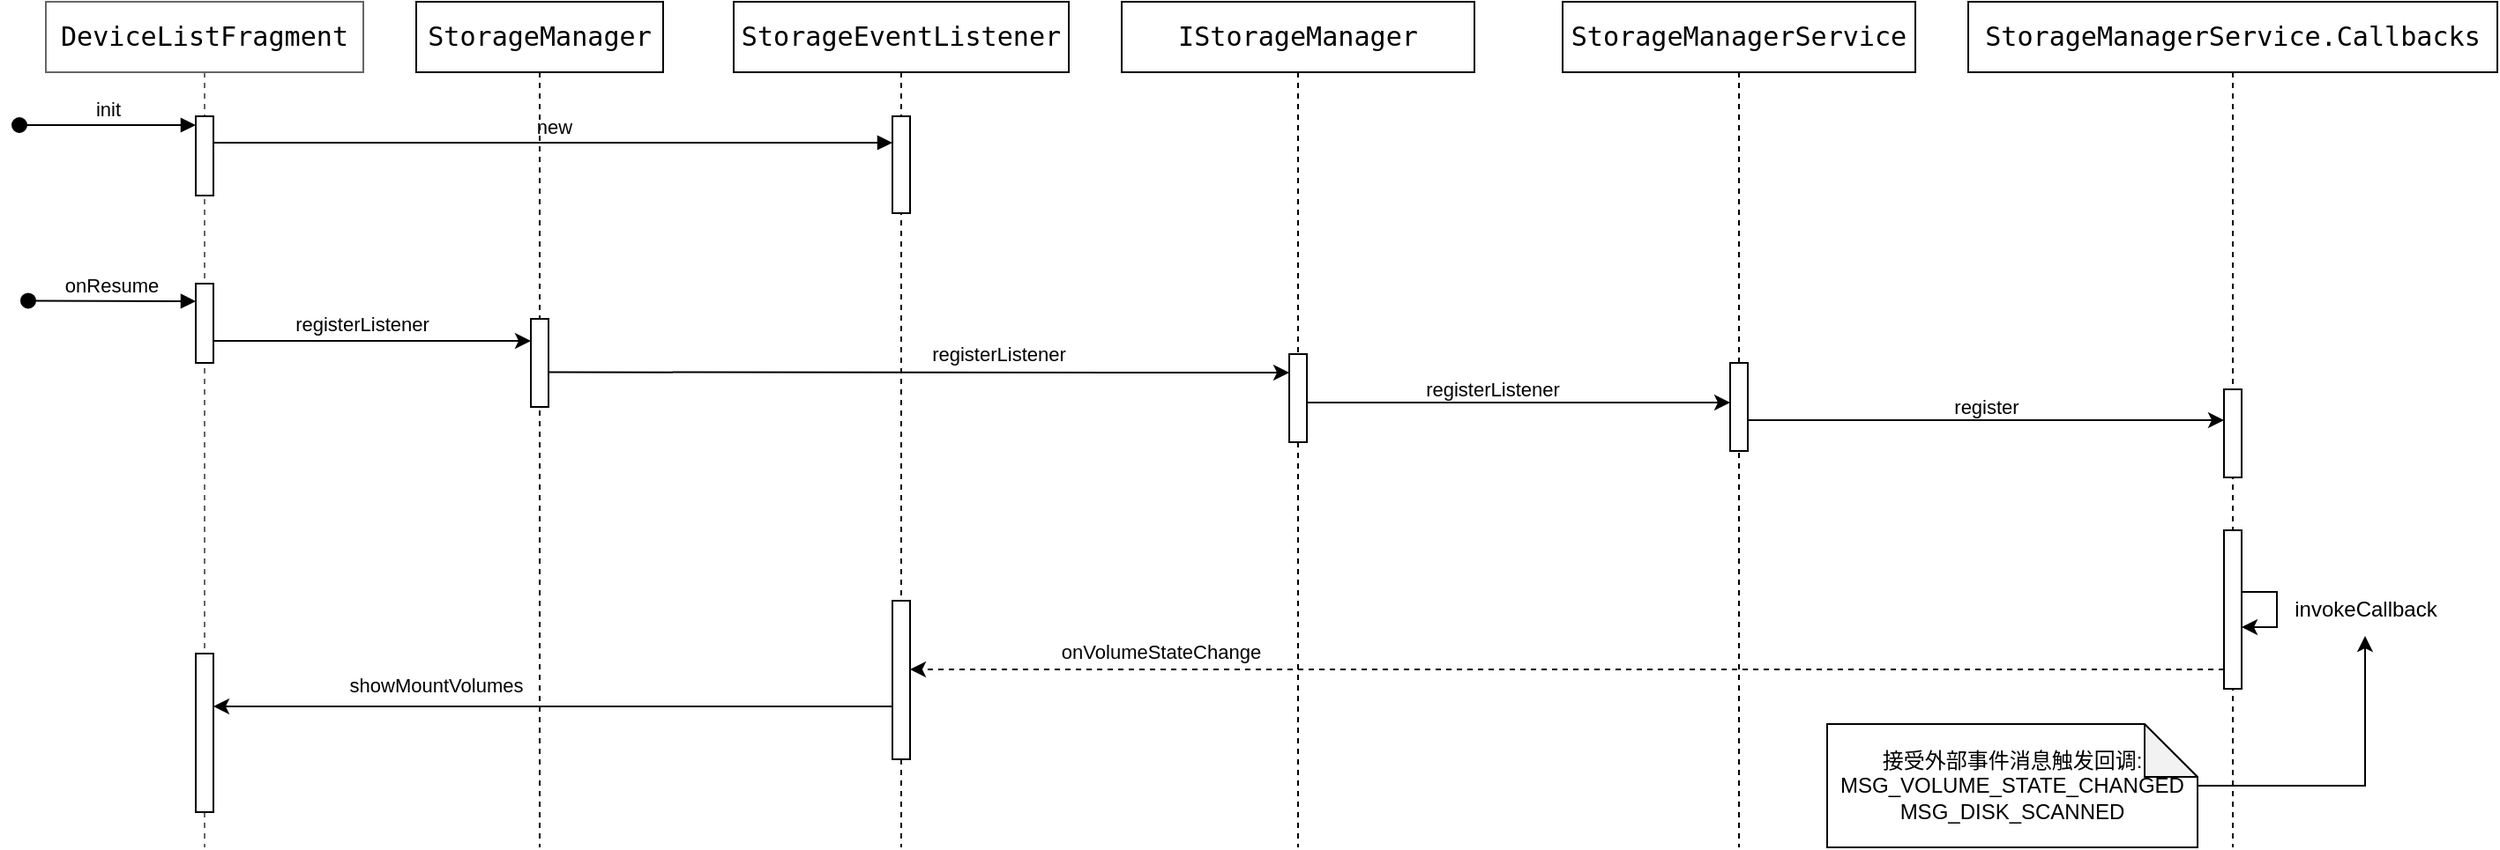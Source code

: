<mxfile version="21.5.2" type="github">
  <diagram name="Page-1" id="2YBvvXClWsGukQMizWep">
    <mxGraphModel dx="2537" dy="944" grid="1" gridSize="10" guides="1" tooltips="1" connect="1" arrows="1" fold="1" page="1" pageScale="1" pageWidth="850" pageHeight="1100" math="0" shadow="0">
      <root>
        <mxCell id="0" />
        <mxCell id="1" parent="0" />
        <mxCell id="aM9ryv3xv72pqoxQDRHE-1" value="&lt;div style=&quot;font-family: &amp;quot;Source Code Pro&amp;quot;, monospace; font-size: 11.3pt;&quot;&gt;&lt;font style=&quot;&quot; color=&quot;#000000&quot;&gt;DeviceListFragment&lt;/font&gt;&lt;/div&gt;" style="shape=umlLifeline;perimeter=lifelinePerimeter;whiteSpace=wrap;html=1;container=0;dropTarget=0;collapsible=0;recursiveResize=0;outlineConnect=0;portConstraint=eastwest;newEdgeStyle={&quot;edgeStyle&quot;:&quot;elbowEdgeStyle&quot;,&quot;elbow&quot;:&quot;vertical&quot;,&quot;curved&quot;:0,&quot;rounded&quot;:0};fillColor=default;fontColor=#333333;strokeColor=#666666;" parent="1" vertex="1">
          <mxGeometry y="40" width="180" height="480" as="geometry" />
        </mxCell>
        <mxCell id="aM9ryv3xv72pqoxQDRHE-2" value="" style="html=1;points=[];perimeter=orthogonalPerimeter;outlineConnect=0;targetShapes=umlLifeline;portConstraint=eastwest;newEdgeStyle={&quot;edgeStyle&quot;:&quot;elbowEdgeStyle&quot;,&quot;elbow&quot;:&quot;vertical&quot;,&quot;curved&quot;:0,&quot;rounded&quot;:0};" parent="aM9ryv3xv72pqoxQDRHE-1" vertex="1">
          <mxGeometry x="85" y="65" width="10" height="45" as="geometry" />
        </mxCell>
        <mxCell id="aM9ryv3xv72pqoxQDRHE-3" value="init" style="html=1;verticalAlign=bottom;startArrow=oval;endArrow=block;startSize=8;edgeStyle=elbowEdgeStyle;elbow=vertical;curved=0;rounded=0;" parent="aM9ryv3xv72pqoxQDRHE-1" target="aM9ryv3xv72pqoxQDRHE-2" edge="1">
          <mxGeometry relative="1" as="geometry">
            <mxPoint x="-15" y="70" as="sourcePoint" />
          </mxGeometry>
        </mxCell>
        <mxCell id="R8YRZGteAIU25TCS1daA-9" value="" style="html=1;points=[];perimeter=orthogonalPerimeter;outlineConnect=0;targetShapes=umlLifeline;portConstraint=eastwest;newEdgeStyle={&quot;edgeStyle&quot;:&quot;elbowEdgeStyle&quot;,&quot;elbow&quot;:&quot;vertical&quot;,&quot;curved&quot;:0,&quot;rounded&quot;:0};" parent="aM9ryv3xv72pqoxQDRHE-1" vertex="1">
          <mxGeometry x="85" y="160" width="10" height="45" as="geometry" />
        </mxCell>
        <mxCell id="R8YRZGteAIU25TCS1daA-45" value="" style="html=1;points=[];perimeter=orthogonalPerimeter;outlineConnect=0;targetShapes=umlLifeline;portConstraint=eastwest;newEdgeStyle={&quot;edgeStyle&quot;:&quot;elbowEdgeStyle&quot;,&quot;elbow&quot;:&quot;vertical&quot;,&quot;curved&quot;:0,&quot;rounded&quot;:0};" parent="aM9ryv3xv72pqoxQDRHE-1" vertex="1">
          <mxGeometry x="85" y="370" width="10" height="90" as="geometry" />
        </mxCell>
        <mxCell id="aM9ryv3xv72pqoxQDRHE-5" value="&lt;div style=&quot;font-family: &amp;quot;Source Code Pro&amp;quot;, monospace; font-size: 11.3pt;&quot;&gt;StorageEventListener&lt;br&gt;&lt;/div&gt;" style="shape=umlLifeline;perimeter=lifelinePerimeter;whiteSpace=wrap;html=1;container=0;dropTarget=0;collapsible=0;recursiveResize=0;outlineConnect=0;portConstraint=eastwest;newEdgeStyle={&quot;edgeStyle&quot;:&quot;elbowEdgeStyle&quot;,&quot;elbow&quot;:&quot;vertical&quot;,&quot;curved&quot;:0,&quot;rounded&quot;:0};" parent="1" vertex="1">
          <mxGeometry x="390" y="40" width="190" height="480" as="geometry" />
        </mxCell>
        <mxCell id="aM9ryv3xv72pqoxQDRHE-6" value="" style="html=1;points=[];perimeter=orthogonalPerimeter;outlineConnect=0;targetShapes=umlLifeline;portConstraint=eastwest;newEdgeStyle={&quot;edgeStyle&quot;:&quot;elbowEdgeStyle&quot;,&quot;elbow&quot;:&quot;vertical&quot;,&quot;curved&quot;:0,&quot;rounded&quot;:0};" parent="aM9ryv3xv72pqoxQDRHE-5" vertex="1">
          <mxGeometry x="90" y="65" width="10" height="55" as="geometry" />
        </mxCell>
        <mxCell id="aM9ryv3xv72pqoxQDRHE-7" value="new" style="html=1;verticalAlign=bottom;endArrow=block;edgeStyle=elbowEdgeStyle;elbow=vertical;curved=0;rounded=0;" parent="1" source="aM9ryv3xv72pqoxQDRHE-2" target="aM9ryv3xv72pqoxQDRHE-6" edge="1">
          <mxGeometry relative="1" as="geometry">
            <mxPoint x="195" y="130" as="sourcePoint" />
            <Array as="points">
              <mxPoint x="180" y="120" />
            </Array>
          </mxGeometry>
        </mxCell>
        <mxCell id="R8YRZGteAIU25TCS1daA-3" value="&lt;div style=&quot;font-family: &amp;quot;Source Code Pro&amp;quot;, monospace; font-size: 11.3pt;&quot;&gt;&lt;div style=&quot;font-size: 11.3pt;&quot;&gt;IStorageManager&lt;/div&gt;&lt;/div&gt;" style="shape=umlLifeline;perimeter=lifelinePerimeter;whiteSpace=wrap;html=1;container=0;dropTarget=0;collapsible=0;recursiveResize=0;outlineConnect=0;portConstraint=eastwest;newEdgeStyle={&quot;edgeStyle&quot;:&quot;elbowEdgeStyle&quot;,&quot;elbow&quot;:&quot;vertical&quot;,&quot;curved&quot;:0,&quot;rounded&quot;:0};" parent="1" vertex="1">
          <mxGeometry x="610" y="40" width="200" height="480" as="geometry" />
        </mxCell>
        <mxCell id="R8YRZGteAIU25TCS1daA-22" style="edgeStyle=elbowEdgeStyle;rounded=0;orthogonalLoop=1;jettySize=auto;html=1;elbow=vertical;curved=0;" parent="R8YRZGteAIU25TCS1daA-3" source="R8YRZGteAIU25TCS1daA-4" target="R8YRZGteAIU25TCS1daA-3" edge="1">
          <mxGeometry relative="1" as="geometry" />
        </mxCell>
        <mxCell id="R8YRZGteAIU25TCS1daA-4" value="" style="html=1;points=[];perimeter=orthogonalPerimeter;outlineConnect=0;targetShapes=umlLifeline;portConstraint=eastwest;newEdgeStyle={&quot;edgeStyle&quot;:&quot;elbowEdgeStyle&quot;,&quot;elbow&quot;:&quot;vertical&quot;,&quot;curved&quot;:0,&quot;rounded&quot;:0};" parent="R8YRZGteAIU25TCS1daA-3" vertex="1">
          <mxGeometry x="95" y="200" width="10" height="50" as="geometry" />
        </mxCell>
        <mxCell id="R8YRZGteAIU25TCS1daA-5" value="&lt;div style=&quot;font-family: &amp;quot;Source Code Pro&amp;quot;, monospace; font-size: 11.3pt;&quot;&gt;&lt;font style=&quot;&quot; color=&quot;#000000&quot;&gt;StorageManager&lt;/font&gt;&lt;/div&gt;" style="shape=umlLifeline;perimeter=lifelinePerimeter;whiteSpace=wrap;html=1;container=0;dropTarget=0;collapsible=0;recursiveResize=0;outlineConnect=0;portConstraint=eastwest;newEdgeStyle={&quot;edgeStyle&quot;:&quot;elbowEdgeStyle&quot;,&quot;elbow&quot;:&quot;vertical&quot;,&quot;curved&quot;:0,&quot;rounded&quot;:0};" parent="1" vertex="1">
          <mxGeometry x="210" y="40" width="140" height="480" as="geometry" />
        </mxCell>
        <mxCell id="R8YRZGteAIU25TCS1daA-6" value="" style="html=1;points=[];perimeter=orthogonalPerimeter;outlineConnect=0;targetShapes=umlLifeline;portConstraint=eastwest;newEdgeStyle={&quot;edgeStyle&quot;:&quot;elbowEdgeStyle&quot;,&quot;elbow&quot;:&quot;vertical&quot;,&quot;curved&quot;:0,&quot;rounded&quot;:0};" parent="R8YRZGteAIU25TCS1daA-5" vertex="1">
          <mxGeometry x="65" y="180" width="10" height="50" as="geometry" />
        </mxCell>
        <mxCell id="R8YRZGteAIU25TCS1daA-8" value="onResume" style="html=1;verticalAlign=bottom;startArrow=oval;endArrow=block;startSize=8;edgeStyle=elbowEdgeStyle;elbow=vertical;curved=0;rounded=0;" parent="1" target="R8YRZGteAIU25TCS1daA-9" edge="1">
          <mxGeometry relative="1" as="geometry">
            <mxPoint x="-10" y="209.73" as="sourcePoint" />
            <mxPoint x="88.0" y="209.833" as="targetPoint" />
            <Array as="points">
              <mxPoint x="-20" y="210" />
            </Array>
          </mxGeometry>
        </mxCell>
        <mxCell id="R8YRZGteAIU25TCS1daA-10" value="" style="edgeStyle=elbowEdgeStyle;rounded=0;orthogonalLoop=1;jettySize=auto;html=1;elbow=vertical;curved=0;" parent="1" source="R8YRZGteAIU25TCS1daA-9" target="R8YRZGteAIU25TCS1daA-6" edge="1">
          <mxGeometry relative="1" as="geometry" />
        </mxCell>
        <mxCell id="R8YRZGteAIU25TCS1daA-17" value="registerListener" style="edgeLabel;html=1;align=center;verticalAlign=middle;resizable=0;points=[];" parent="R8YRZGteAIU25TCS1daA-10" vertex="1" connectable="0">
          <mxGeometry x="-0.181" y="-1" relative="1" as="geometry">
            <mxPoint x="10" y="-11" as="offset" />
          </mxGeometry>
        </mxCell>
        <mxCell id="R8YRZGteAIU25TCS1daA-18" value="" style="edgeStyle=elbowEdgeStyle;rounded=0;orthogonalLoop=1;jettySize=auto;html=1;elbow=vertical;curved=0;" parent="1" edge="1">
          <mxGeometry relative="1" as="geometry">
            <mxPoint x="285" y="250.276" as="sourcePoint" />
            <mxPoint x="705" y="250.276" as="targetPoint" />
          </mxGeometry>
        </mxCell>
        <mxCell id="R8YRZGteAIU25TCS1daA-19" value="registerListener" style="edgeLabel;html=1;align=center;verticalAlign=middle;resizable=0;points=[];" parent="1" vertex="1" connectable="0">
          <mxGeometry x="540.003" y="239.997" as="geometry" />
        </mxCell>
        <mxCell id="R8YRZGteAIU25TCS1daA-20" value="&lt;div style=&quot;font-family: &amp;quot;Source Code Pro&amp;quot;, monospace; font-size: 11.3pt;&quot;&gt;&lt;div style=&quot;font-size: 11.3pt;&quot;&gt;StorageManagerService&lt;/div&gt;&lt;/div&gt;" style="shape=umlLifeline;perimeter=lifelinePerimeter;whiteSpace=wrap;html=1;container=0;dropTarget=0;collapsible=0;recursiveResize=0;outlineConnect=0;portConstraint=eastwest;newEdgeStyle={&quot;edgeStyle&quot;:&quot;elbowEdgeStyle&quot;,&quot;elbow&quot;:&quot;vertical&quot;,&quot;curved&quot;:0,&quot;rounded&quot;:0};" parent="1" vertex="1">
          <mxGeometry x="860" y="40" width="200" height="480" as="geometry" />
        </mxCell>
        <mxCell id="R8YRZGteAIU25TCS1daA-23" value="" style="html=1;points=[];perimeter=orthogonalPerimeter;outlineConnect=0;targetShapes=umlLifeline;portConstraint=eastwest;newEdgeStyle={&quot;edgeStyle&quot;:&quot;elbowEdgeStyle&quot;,&quot;elbow&quot;:&quot;vertical&quot;,&quot;curved&quot;:0,&quot;rounded&quot;:0};" parent="R8YRZGteAIU25TCS1daA-20" vertex="1">
          <mxGeometry x="95" y="205" width="10" height="50" as="geometry" />
        </mxCell>
        <mxCell id="R8YRZGteAIU25TCS1daA-24" value="" style="edgeStyle=elbowEdgeStyle;rounded=0;orthogonalLoop=1;jettySize=auto;html=1;elbow=vertical;curved=0;" parent="1" source="R8YRZGteAIU25TCS1daA-4" target="R8YRZGteAIU25TCS1daA-23" edge="1">
          <mxGeometry relative="1" as="geometry" />
        </mxCell>
        <mxCell id="R8YRZGteAIU25TCS1daA-27" value="registerListener" style="edgeLabel;html=1;align=center;verticalAlign=middle;resizable=0;points=[];" parent="1" vertex="1" connectable="0">
          <mxGeometry x="820.003" y="259.997" as="geometry" />
        </mxCell>
        <mxCell id="R8YRZGteAIU25TCS1daA-28" value="&lt;div style=&quot;font-family: &amp;quot;Source Code Pro&amp;quot;, monospace; font-size: 11.3pt;&quot;&gt;&lt;div style=&quot;font-size: 11.3pt;&quot;&gt;StorageManagerService.Callbacks&lt;/div&gt;&lt;/div&gt;" style="shape=umlLifeline;perimeter=lifelinePerimeter;whiteSpace=wrap;html=1;container=0;dropTarget=0;collapsible=0;recursiveResize=0;outlineConnect=0;portConstraint=eastwest;newEdgeStyle={&quot;edgeStyle&quot;:&quot;elbowEdgeStyle&quot;,&quot;elbow&quot;:&quot;vertical&quot;,&quot;curved&quot;:0,&quot;rounded&quot;:0};" parent="1" vertex="1">
          <mxGeometry x="1090" y="40" width="300" height="480" as="geometry" />
        </mxCell>
        <mxCell id="R8YRZGteAIU25TCS1daA-30" value="" style="html=1;points=[];perimeter=orthogonalPerimeter;outlineConnect=0;targetShapes=umlLifeline;portConstraint=eastwest;newEdgeStyle={&quot;edgeStyle&quot;:&quot;elbowEdgeStyle&quot;,&quot;elbow&quot;:&quot;vertical&quot;,&quot;curved&quot;:0,&quot;rounded&quot;:0};" parent="R8YRZGteAIU25TCS1daA-28" vertex="1">
          <mxGeometry x="145" y="220" width="10" height="50" as="geometry" />
        </mxCell>
        <mxCell id="R8YRZGteAIU25TCS1daA-33" value="" style="html=1;points=[];perimeter=orthogonalPerimeter;outlineConnect=0;targetShapes=umlLifeline;portConstraint=eastwest;newEdgeStyle={&quot;edgeStyle&quot;:&quot;elbowEdgeStyle&quot;,&quot;elbow&quot;:&quot;vertical&quot;,&quot;curved&quot;:0,&quot;rounded&quot;:0};" parent="R8YRZGteAIU25TCS1daA-28" vertex="1">
          <mxGeometry x="145" y="300" width="10" height="90" as="geometry" />
        </mxCell>
        <mxCell id="R8YRZGteAIU25TCS1daA-36" style="edgeStyle=elbowEdgeStyle;rounded=0;orthogonalLoop=1;jettySize=auto;html=1;elbow=vertical;curved=0;" parent="R8YRZGteAIU25TCS1daA-28" source="R8YRZGteAIU25TCS1daA-33" target="R8YRZGteAIU25TCS1daA-33" edge="1">
          <mxGeometry relative="1" as="geometry" />
        </mxCell>
        <mxCell id="R8YRZGteAIU25TCS1daA-31" value="" style="edgeStyle=elbowEdgeStyle;rounded=0;orthogonalLoop=1;jettySize=auto;html=1;elbow=vertical;curved=0;" parent="1" source="R8YRZGteAIU25TCS1daA-23" target="R8YRZGteAIU25TCS1daA-30" edge="1">
          <mxGeometry relative="1" as="geometry" />
        </mxCell>
        <mxCell id="R8YRZGteAIU25TCS1daA-32" value="register" style="edgeLabel;html=1;align=center;verticalAlign=middle;resizable=0;points=[];" parent="1" vertex="1" connectable="0">
          <mxGeometry x="1100.003" y="269.997" as="geometry" />
        </mxCell>
        <mxCell id="R8YRZGteAIU25TCS1daA-37" value="invokeCallback" style="text;html=1;align=center;verticalAlign=middle;resizable=0;points=[];autosize=1;strokeColor=none;fillColor=none;" parent="1" vertex="1">
          <mxGeometry x="1265" y="370" width="100" height="30" as="geometry" />
        </mxCell>
        <mxCell id="R8YRZGteAIU25TCS1daA-40" style="edgeStyle=orthogonalEdgeStyle;rounded=0;orthogonalLoop=1;jettySize=auto;html=1;" parent="1" source="R8YRZGteAIU25TCS1daA-38" target="R8YRZGteAIU25TCS1daA-37" edge="1">
          <mxGeometry relative="1" as="geometry" />
        </mxCell>
        <mxCell id="R8YRZGteAIU25TCS1daA-38" value="接受外部事件消息触发回调:&lt;br&gt;MSG_VOLUME_STATE_CHANGED&lt;br&gt;MSG_DISK_SCANNED" style="shape=note;whiteSpace=wrap;html=1;backgroundOutline=1;darkOpacity=0.05;" parent="1" vertex="1">
          <mxGeometry x="1010" y="450" width="210" height="70" as="geometry" />
        </mxCell>
        <mxCell id="R8YRZGteAIU25TCS1daA-46" value="" style="edgeStyle=elbowEdgeStyle;rounded=0;orthogonalLoop=1;jettySize=auto;html=1;elbow=vertical;curved=0;" parent="1" source="R8YRZGteAIU25TCS1daA-42" target="R8YRZGteAIU25TCS1daA-45" edge="1">
          <mxGeometry relative="1" as="geometry" />
        </mxCell>
        <mxCell id="R8YRZGteAIU25TCS1daA-42" value="" style="html=1;points=[];perimeter=orthogonalPerimeter;outlineConnect=0;targetShapes=umlLifeline;portConstraint=eastwest;newEdgeStyle={&quot;edgeStyle&quot;:&quot;elbowEdgeStyle&quot;,&quot;elbow&quot;:&quot;vertical&quot;,&quot;curved&quot;:0,&quot;rounded&quot;:0};" parent="1" vertex="1">
          <mxGeometry x="480" y="380" width="10" height="90" as="geometry" />
        </mxCell>
        <mxCell id="R8YRZGteAIU25TCS1daA-43" value="" style="edgeStyle=elbowEdgeStyle;rounded=0;orthogonalLoop=1;jettySize=auto;html=1;elbow=vertical;curved=0;dashed=1;" parent="1" edge="1">
          <mxGeometry relative="1" as="geometry">
            <mxPoint x="1235" y="419" as="sourcePoint" />
            <mxPoint x="490" y="419" as="targetPoint" />
          </mxGeometry>
        </mxCell>
        <mxCell id="LobHO_V0ZuC5417ycM08-1" value="showMountVolumes" style="edgeLabel;html=1;align=center;verticalAlign=middle;resizable=0;points=[];" vertex="1" connectable="0" parent="1">
          <mxGeometry x="225.998" y="413.001" as="geometry">
            <mxPoint x="-5" y="15" as="offset" />
          </mxGeometry>
        </mxCell>
        <mxCell id="LobHO_V0ZuC5417ycM08-2" value="onVolumeStateChange" style="edgeLabel;html=1;align=center;verticalAlign=middle;resizable=0;points=[];" vertex="1" connectable="0" parent="1">
          <mxGeometry x="636.998" y="394.001" as="geometry">
            <mxPoint x="-5" y="15" as="offset" />
          </mxGeometry>
        </mxCell>
      </root>
    </mxGraphModel>
  </diagram>
</mxfile>
